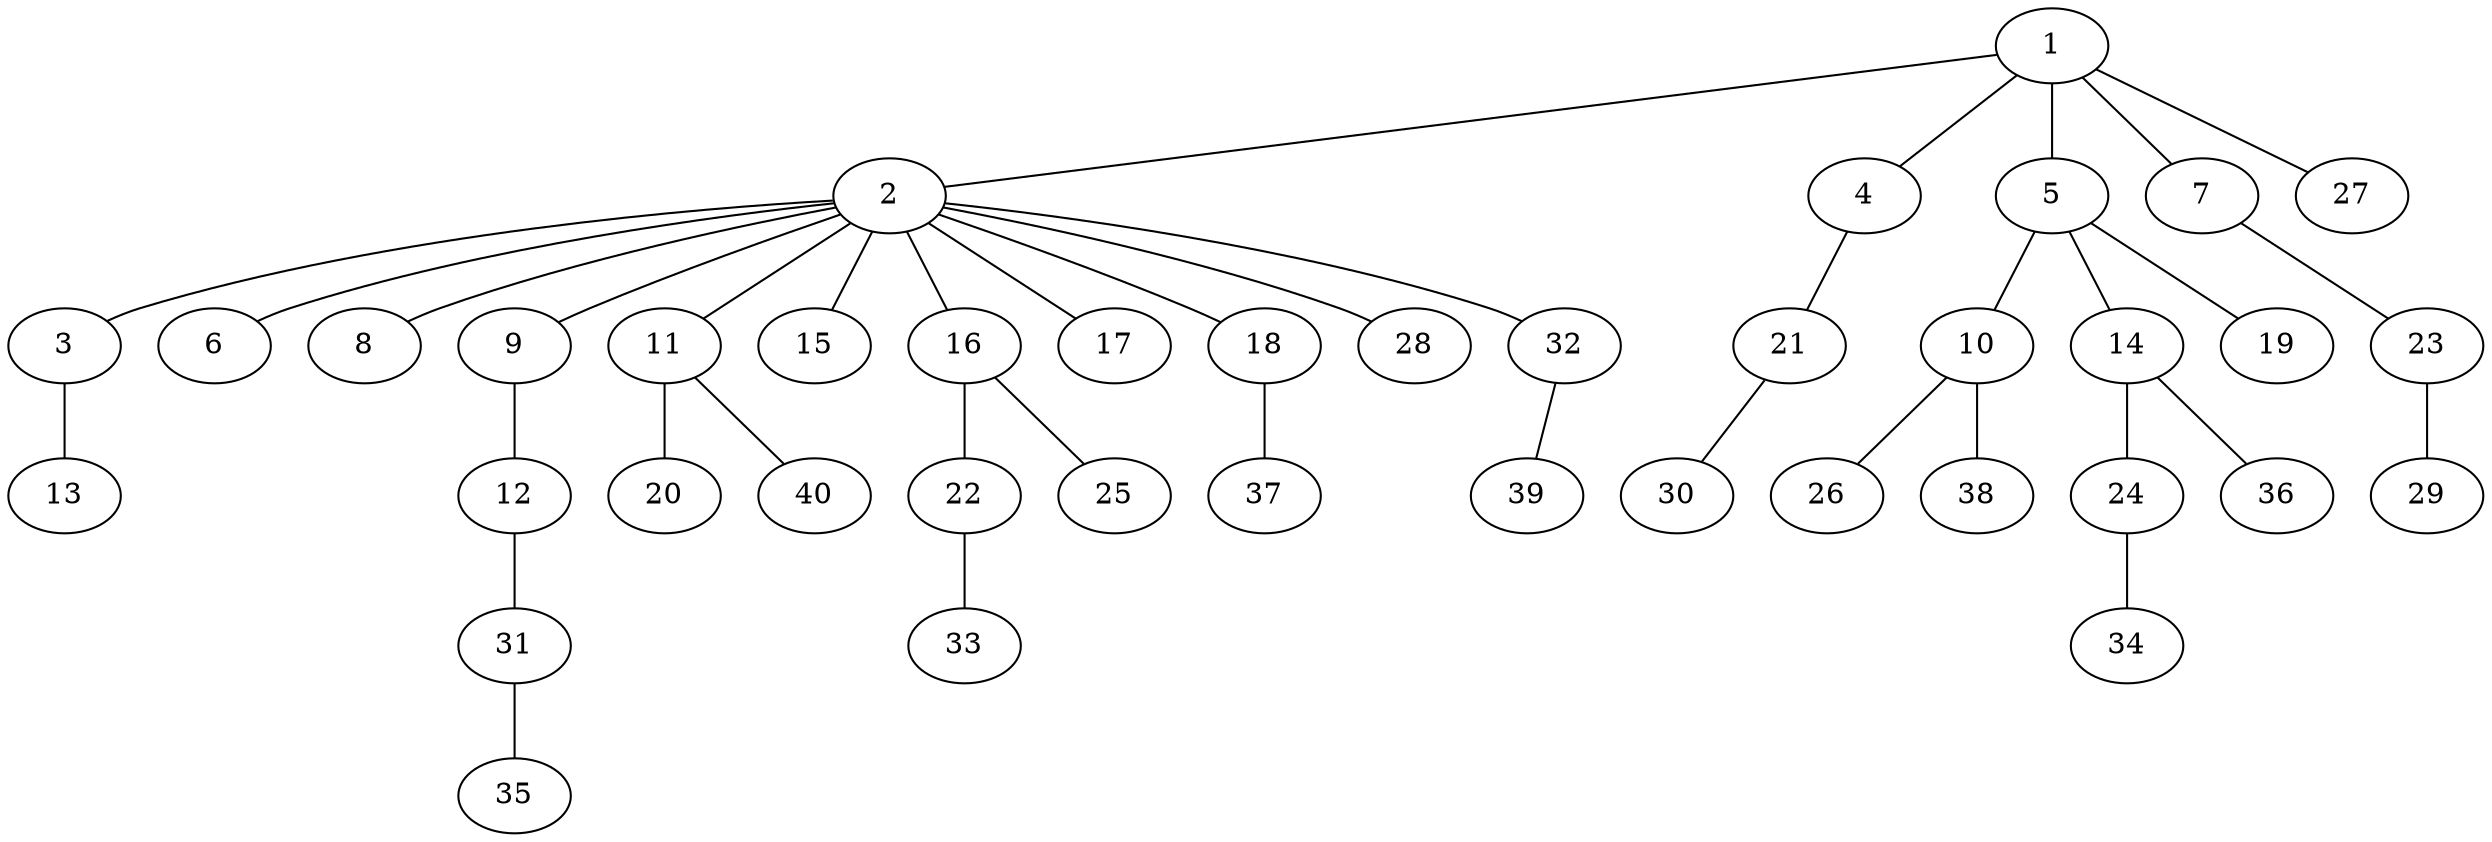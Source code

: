 graph graphname {1--2
1--4
1--5
1--7
1--27
2--3
2--6
2--8
2--9
2--11
2--15
2--16
2--17
2--18
2--28
2--32
3--13
4--21
5--10
5--14
5--19
7--23
9--12
10--26
10--38
11--20
11--40
12--31
14--24
14--36
16--22
16--25
18--37
21--30
22--33
23--29
24--34
31--35
32--39
}